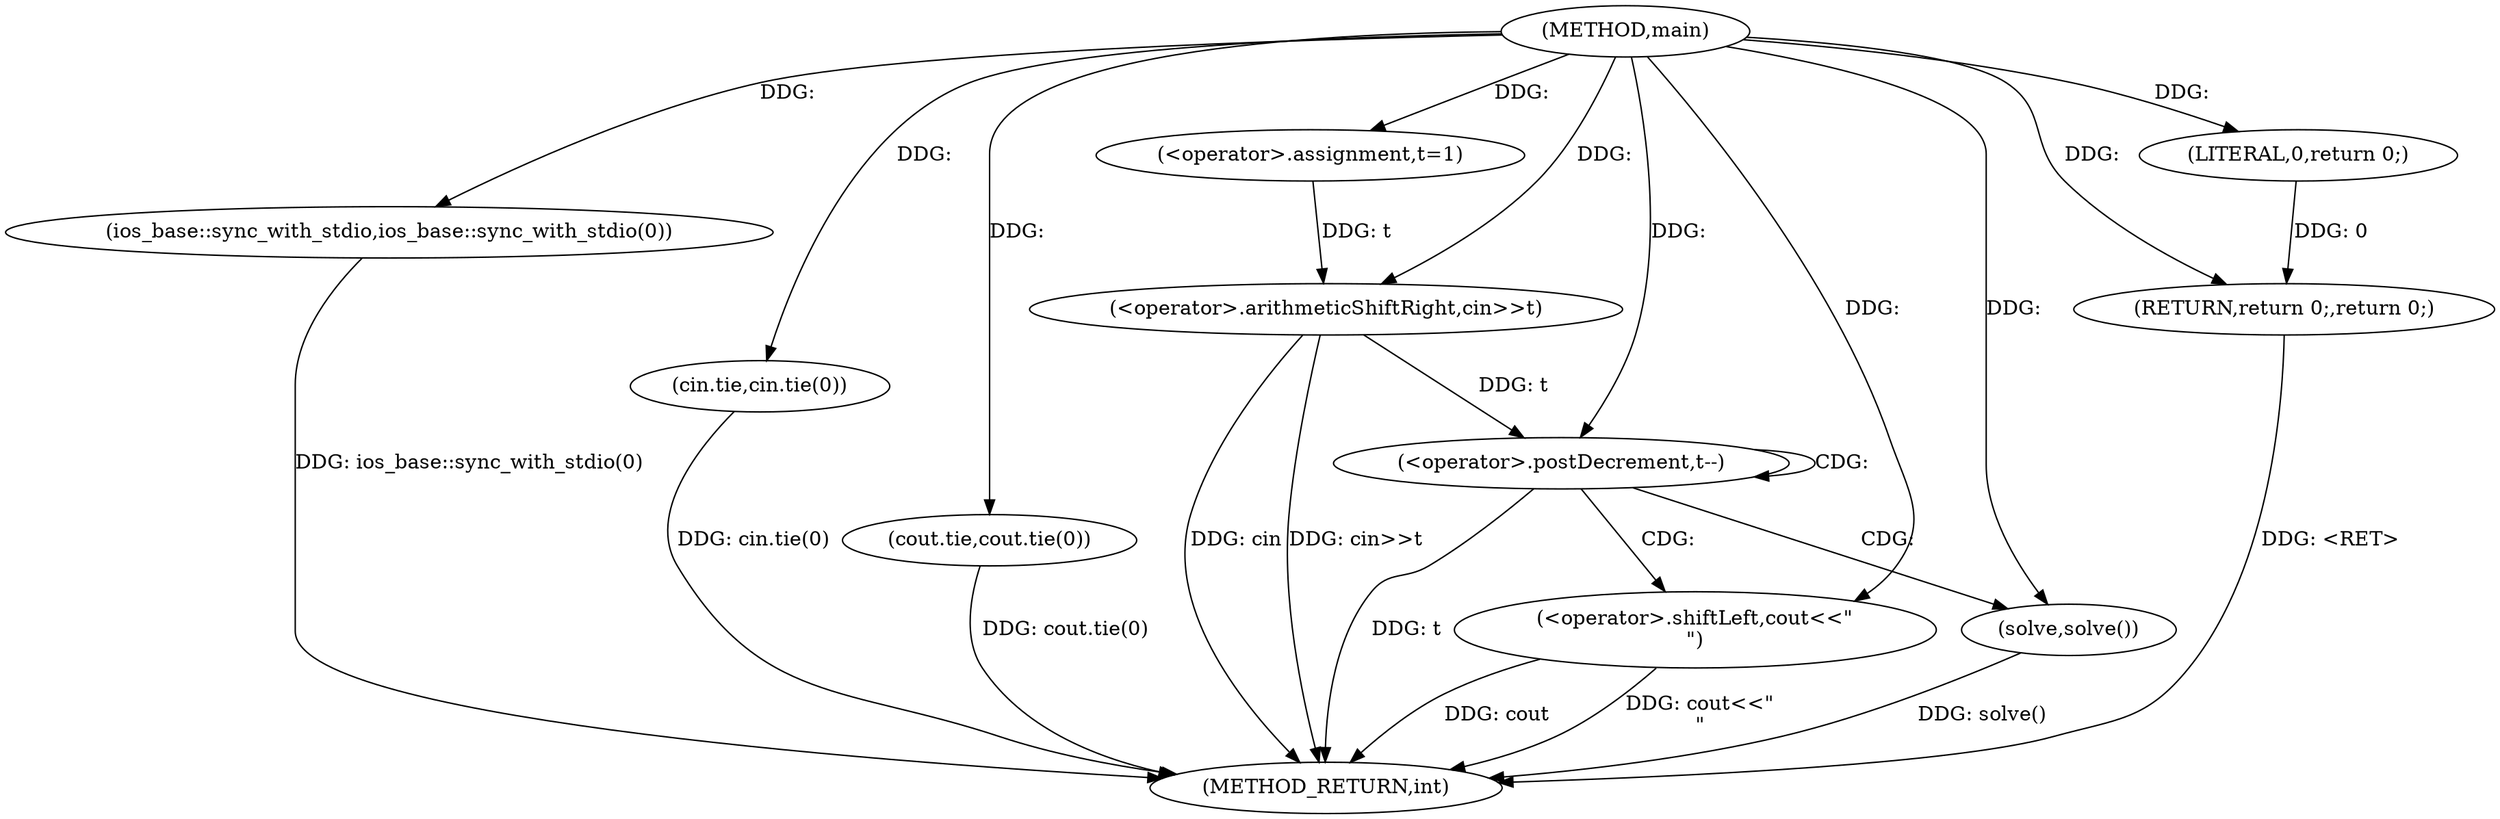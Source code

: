 digraph "main" {  
"1000676" [label = "(METHOD,main)" ]
"1000701" [label = "(METHOD_RETURN,int)" ]
"1000678" [label = "(ios_base::sync_with_stdio,ios_base::sync_with_stdio(0))" ]
"1000680" [label = "(cin.tie,cin.tie(0))" ]
"1000682" [label = "(cout.tie,cout.tie(0))" ]
"1000685" [label = "(<operator>.assignment,t=1)" ]
"1000688" [label = "(<operator>.arithmeticShiftRight,cin>>t)" ]
"1000699" [label = "(RETURN,return 0;,return 0;)" ]
"1000692" [label = "(<operator>.postDecrement,t--)" ]
"1000700" [label = "(LITERAL,0,return 0;)" ]
"1000695" [label = "(solve,solve())" ]
"1000696" [label = "(<operator>.shiftLeft,cout<<\"\n\")" ]
  "1000699" -> "1000701"  [ label = "DDG: <RET>"] 
  "1000678" -> "1000701"  [ label = "DDG: ios_base::sync_with_stdio(0)"] 
  "1000680" -> "1000701"  [ label = "DDG: cin.tie(0)"] 
  "1000682" -> "1000701"  [ label = "DDG: cout.tie(0)"] 
  "1000688" -> "1000701"  [ label = "DDG: cin>>t"] 
  "1000692" -> "1000701"  [ label = "DDG: t"] 
  "1000695" -> "1000701"  [ label = "DDG: solve()"] 
  "1000696" -> "1000701"  [ label = "DDG: cout<<\"\n\""] 
  "1000696" -> "1000701"  [ label = "DDG: cout"] 
  "1000688" -> "1000701"  [ label = "DDG: cin"] 
  "1000676" -> "1000685"  [ label = "DDG: "] 
  "1000700" -> "1000699"  [ label = "DDG: 0"] 
  "1000676" -> "1000699"  [ label = "DDG: "] 
  "1000676" -> "1000678"  [ label = "DDG: "] 
  "1000676" -> "1000680"  [ label = "DDG: "] 
  "1000676" -> "1000682"  [ label = "DDG: "] 
  "1000676" -> "1000688"  [ label = "DDG: "] 
  "1000685" -> "1000688"  [ label = "DDG: t"] 
  "1000676" -> "1000700"  [ label = "DDG: "] 
  "1000688" -> "1000692"  [ label = "DDG: t"] 
  "1000676" -> "1000692"  [ label = "DDG: "] 
  "1000676" -> "1000695"  [ label = "DDG: "] 
  "1000676" -> "1000696"  [ label = "DDG: "] 
  "1000692" -> "1000692"  [ label = "CDG: "] 
  "1000692" -> "1000695"  [ label = "CDG: "] 
  "1000692" -> "1000696"  [ label = "CDG: "] 
}
